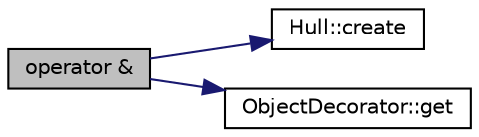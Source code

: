 digraph "operator &amp;"
{
  edge [fontname="Helvetica",fontsize="10",labelfontname="Helvetica",labelfontsize="10"];
  node [fontname="Helvetica",fontsize="10",shape=record];
  rankdir="LR";
  Node0 [label="operator &",height=0.2,width=0.4,color="black", fillcolor="grey75", style="filled", fontcolor="black"];
  Node0 -> Node1 [color="midnightblue",fontsize="10",style="solid",fontname="Helvetica"];
  Node1 [label="Hull::create",height=0.2,width=0.4,color="black", fillcolor="white", style="filled",URL="$classHull.html#ac3d90f2eb0c2eee52ab184bbf0e30d75",tooltip="Static factory method. "];
  Node0 -> Node2 [color="midnightblue",fontsize="10",style="solid",fontname="Helvetica"];
  Node2 [label="ObjectDecorator::get",height=0.2,width=0.4,color="black", fillcolor="white", style="filled",URL="$classObjectDecorator.html#aff1b42075a10ee6b0cca6abaa3423bcd",tooltip="Get the internally hold pointer. Const version. "];
}
